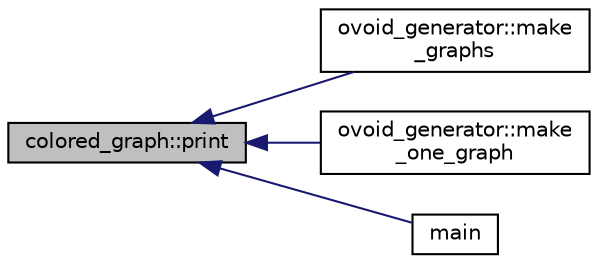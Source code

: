 digraph "colored_graph::print"
{
  edge [fontname="Helvetica",fontsize="10",labelfontname="Helvetica",labelfontsize="10"];
  node [fontname="Helvetica",fontsize="10",shape=record];
  rankdir="LR";
  Node544 [label="colored_graph::print",height=0.2,width=0.4,color="black", fillcolor="grey75", style="filled", fontcolor="black"];
  Node544 -> Node545 [dir="back",color="midnightblue",fontsize="10",style="solid",fontname="Helvetica"];
  Node545 [label="ovoid_generator::make\l_graphs",height=0.2,width=0.4,color="black", fillcolor="white", style="filled",URL="$d3/daf/classovoid__generator.html#ad231178badc9e58ed4a0d61f6f7adabc"];
  Node544 -> Node546 [dir="back",color="midnightblue",fontsize="10",style="solid",fontname="Helvetica"];
  Node546 [label="ovoid_generator::make\l_one_graph",height=0.2,width=0.4,color="black", fillcolor="white", style="filled",URL="$d3/daf/classovoid__generator.html#a2954bc30f73d246408d8907307e18a42"];
  Node544 -> Node547 [dir="back",color="midnightblue",fontsize="10",style="solid",fontname="Helvetica"];
  Node547 [label="main",height=0.2,width=0.4,color="black", fillcolor="white", style="filled",URL="$d1/d0f/apps_2tools_2colored__graph_8_c.html#a3c04138a5bfe5d72780bb7e82a18e627"];
}
